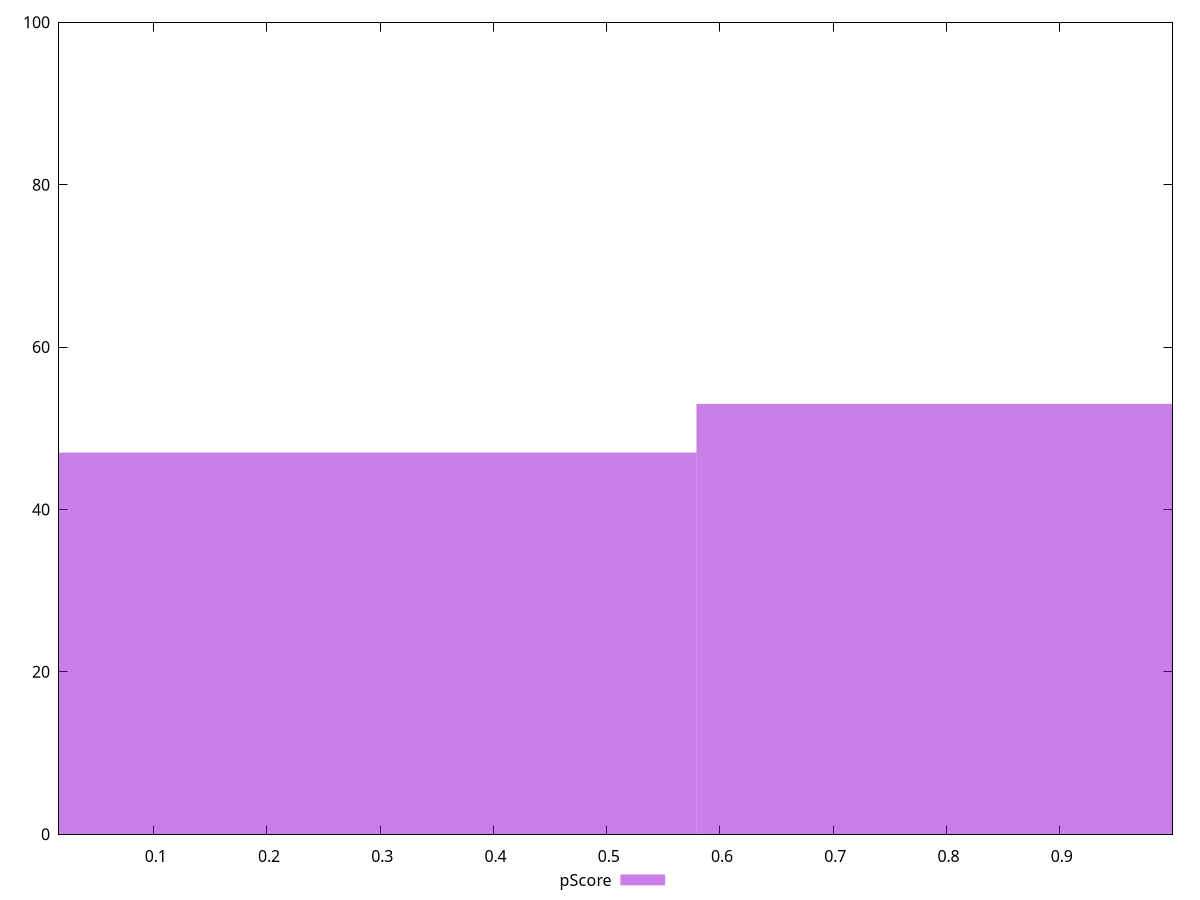 reset

$pScore <<EOF
0 47
1.158455866877244 53
EOF

set key outside below
set boxwidth 1.158455866877244
set xrange [0.016367517605824722:0.9995662470557464]
set yrange [0:100]
set trange [0:100]
set style fill transparent solid 0.5 noborder
set terminal svg size 640, 490 enhanced background rgb 'white'
set output "reports/report_00027_2021-02-24T12-40-31.850Z/interactive/samples/agenda/pScore/histogram.svg"

plot $pScore title "pScore" with boxes

reset
